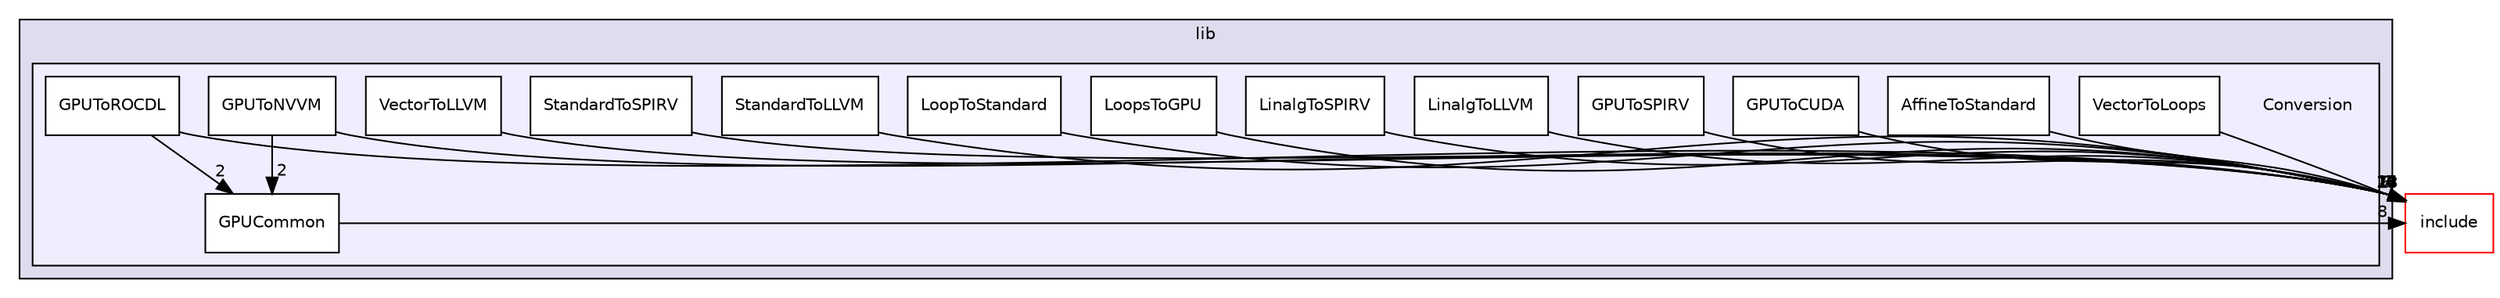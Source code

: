 digraph "lib/Conversion" {
  bgcolor=transparent;
  compound=true
  node [ fontsize="10", fontname="Helvetica"];
  edge [ labelfontsize="10", labelfontname="Helvetica"];
  subgraph clusterdir_97aefd0d527b934f1d99a682da8fe6a9 {
    graph [ bgcolor="#ddddee", pencolor="black", label="lib" fontname="Helvetica", fontsize="10", URL="dir_97aefd0d527b934f1d99a682da8fe6a9.html"]
  subgraph clusterdir_fb3681dc9150b247305e64d29dbc20b7 {
    graph [ bgcolor="#eeeeff", pencolor="black", label="" URL="dir_fb3681dc9150b247305e64d29dbc20b7.html"];
    dir_fb3681dc9150b247305e64d29dbc20b7 [shape=plaintext label="Conversion"];
    dir_167afcb83d71439b71e845eb0ccd2c3d [shape=box label="AffineToStandard" color="black" fillcolor="white" style="filled" URL="dir_167afcb83d71439b71e845eb0ccd2c3d.html"];
    dir_0978a13965a5f0ecc81035b21b109a2d [shape=box label="GPUCommon" color="black" fillcolor="white" style="filled" URL="dir_0978a13965a5f0ecc81035b21b109a2d.html"];
    dir_6beba0d46b90b941fb2087547680e426 [shape=box label="GPUToCUDA" color="black" fillcolor="white" style="filled" URL="dir_6beba0d46b90b941fb2087547680e426.html"];
    dir_86fbf3f6f24d9b92273015ac12f53b4c [shape=box label="GPUToNVVM" color="black" fillcolor="white" style="filled" URL="dir_86fbf3f6f24d9b92273015ac12f53b4c.html"];
    dir_edbdc2a01adb660d333f673509673fa4 [shape=box label="GPUToROCDL" color="black" fillcolor="white" style="filled" URL="dir_edbdc2a01adb660d333f673509673fa4.html"];
    dir_98d3e8b40bd79ed068c9d80ac705edda [shape=box label="GPUToSPIRV" color="black" fillcolor="white" style="filled" URL="dir_98d3e8b40bd79ed068c9d80ac705edda.html"];
    dir_39f95db6d4d6f5db7f5af69a2f03229e [shape=box label="LinalgToLLVM" color="black" fillcolor="white" style="filled" URL="dir_39f95db6d4d6f5db7f5af69a2f03229e.html"];
    dir_c0ed47016f087c9f386962eba606b9b8 [shape=box label="LinalgToSPIRV" color="black" fillcolor="white" style="filled" URL="dir_c0ed47016f087c9f386962eba606b9b8.html"];
    dir_42378ddff49ad1e7c6fe150380104ff3 [shape=box label="LoopsToGPU" color="black" fillcolor="white" style="filled" URL="dir_42378ddff49ad1e7c6fe150380104ff3.html"];
    dir_fadb3ac34604e00ebd57c9698cf43768 [shape=box label="LoopToStandard" color="black" fillcolor="white" style="filled" URL="dir_fadb3ac34604e00ebd57c9698cf43768.html"];
    dir_8867feec00c857bd297463630f6bdc6a [shape=box label="StandardToLLVM" color="black" fillcolor="white" style="filled" URL="dir_8867feec00c857bd297463630f6bdc6a.html"];
    dir_d7b27606058e1b60ceeb7ae0fc73d09d [shape=box label="StandardToSPIRV" color="black" fillcolor="white" style="filled" URL="dir_d7b27606058e1b60ceeb7ae0fc73d09d.html"];
    dir_0327e39f94af92ed4c8afefc6efd66f4 [shape=box label="VectorToLLVM" color="black" fillcolor="white" style="filled" URL="dir_0327e39f94af92ed4c8afefc6efd66f4.html"];
    dir_4f1ec81be5cfd1b0c2f93caf1de6f4b9 [shape=box label="VectorToLoops" color="black" fillcolor="white" style="filled" URL="dir_4f1ec81be5cfd1b0c2f93caf1de6f4b9.html"];
  }
  }
  dir_d44c64559bbebec7f509842c48db8b23 [shape=box label="include" color="red" URL="dir_d44c64559bbebec7f509842c48db8b23.html"];
  dir_4f1ec81be5cfd1b0c2f93caf1de6f4b9->dir_d44c64559bbebec7f509842c48db8b23 [headlabel="13", labeldistance=1.5 headhref="dir_000072_000000.html"];
  dir_98d3e8b40bd79ed068c9d80ac705edda->dir_d44c64559bbebec7f509842c48db8b23 [headlabel="17", labeldistance=1.5 headhref="dir_000064_000000.html"];
  dir_6beba0d46b90b941fb2087547680e426->dir_d44c64559bbebec7f509842c48db8b23 [headlabel="19", labeldistance=1.5 headhref="dir_000061_000000.html"];
  dir_d7b27606058e1b60ceeb7ae0fc73d09d->dir_d44c64559bbebec7f509842c48db8b23 [headlabel="17", labeldistance=1.5 headhref="dir_000070_000000.html"];
  dir_0978a13965a5f0ecc81035b21b109a2d->dir_d44c64559bbebec7f509842c48db8b23 [headlabel="8", labeldistance=1.5 headhref="dir_000060_000000.html"];
  dir_86fbf3f6f24d9b92273015ac12f53b4c->dir_0978a13965a5f0ecc81035b21b109a2d [headlabel="2", labeldistance=1.5 headhref="dir_000062_000060.html"];
  dir_86fbf3f6f24d9b92273015ac12f53b4c->dir_d44c64559bbebec7f509842c48db8b23 [headlabel="7", labeldistance=1.5 headhref="dir_000062_000000.html"];
  dir_c0ed47016f087c9f386962eba606b9b8->dir_d44c64559bbebec7f509842c48db8b23 [headlabel="14", labeldistance=1.5 headhref="dir_000066_000000.html"];
  dir_fadb3ac34604e00ebd57c9698cf43768->dir_d44c64559bbebec7f509842c48db8b23 [headlabel="13", labeldistance=1.5 headhref="dir_000068_000000.html"];
  dir_167afcb83d71439b71e845eb0ccd2c3d->dir_d44c64559bbebec7f509842c48db8b23 [headlabel="13", labeldistance=1.5 headhref="dir_000059_000000.html"];
  dir_39f95db6d4d6f5db7f5af69a2f03229e->dir_d44c64559bbebec7f509842c48db8b23 [headlabel="27", labeldistance=1.5 headhref="dir_000065_000000.html"];
  dir_42378ddff49ad1e7c6fe150380104ff3->dir_d44c64559bbebec7f509842c48db8b23 [headlabel="16", labeldistance=1.5 headhref="dir_000067_000000.html"];
  dir_0327e39f94af92ed4c8afefc6efd66f4->dir_d44c64559bbebec7f509842c48db8b23 [headlabel="18", labeldistance=1.5 headhref="dir_000071_000000.html"];
  dir_edbdc2a01adb660d333f673509673fa4->dir_0978a13965a5f0ecc81035b21b109a2d [headlabel="2", labeldistance=1.5 headhref="dir_000063_000060.html"];
  dir_edbdc2a01adb660d333f673509673fa4->dir_d44c64559bbebec7f509842c48db8b23 [headlabel="6", labeldistance=1.5 headhref="dir_000063_000000.html"];
  dir_8867feec00c857bd297463630f6bdc6a->dir_d44c64559bbebec7f509842c48db8b23 [headlabel="14", labeldistance=1.5 headhref="dir_000069_000000.html"];
}
